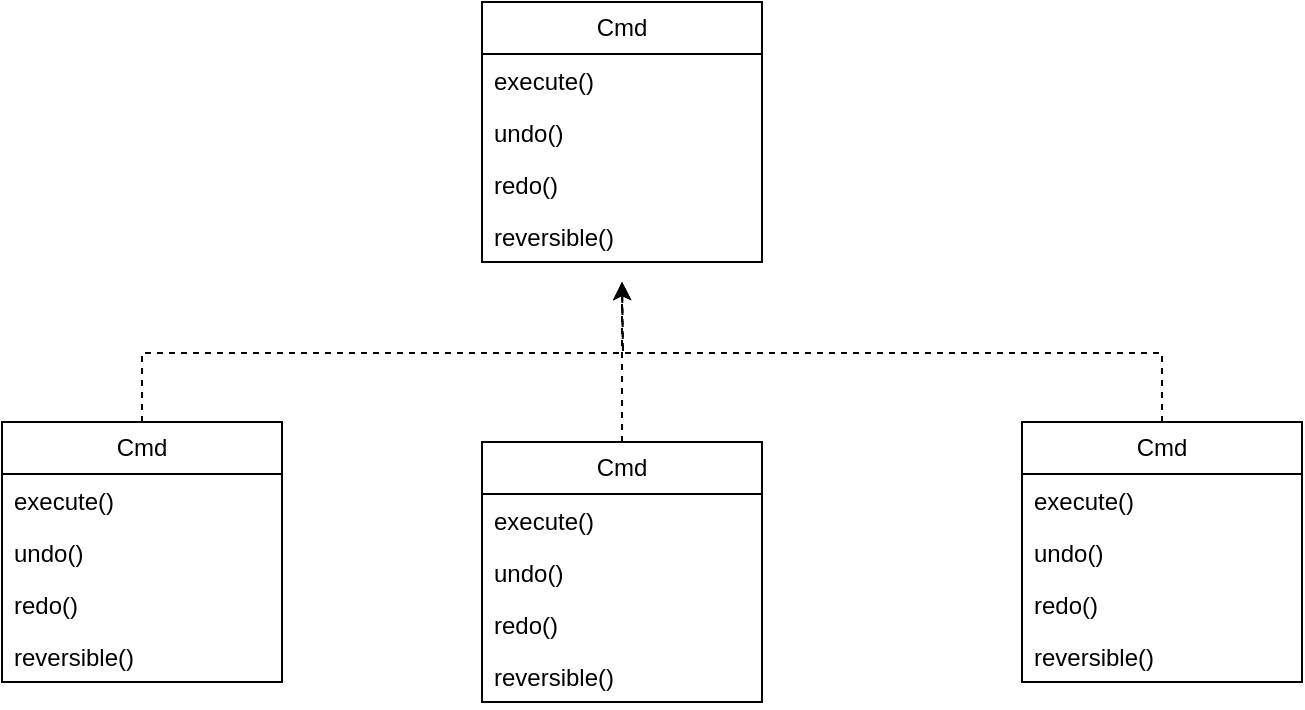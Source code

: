 <mxfile version="21.1.1" type="github">
  <diagram name="Page-1" id="n4n5ThoenwLdzEtqPgNY">
    <mxGraphModel dx="1242" dy="665" grid="1" gridSize="10" guides="1" tooltips="1" connect="1" arrows="1" fold="1" page="1" pageScale="1" pageWidth="850" pageHeight="1100" math="0" shadow="0">
      <root>
        <mxCell id="0" />
        <mxCell id="1" parent="0" />
        <mxCell id="FuMcxeFAYr0YSXhhS6ZW-4" value="Cmd" style="swimlane;fontStyle=0;childLayout=stackLayout;horizontal=1;startSize=26;fillColor=none;horizontalStack=0;resizeParent=1;resizeParentMax=0;resizeLast=0;collapsible=1;marginBottom=0;whiteSpace=wrap;html=1;" vertex="1" parent="1">
          <mxGeometry x="350" y="240" width="140" height="130" as="geometry" />
        </mxCell>
        <mxCell id="FuMcxeFAYr0YSXhhS6ZW-5" value="execute()" style="text;strokeColor=none;fillColor=none;align=left;verticalAlign=top;spacingLeft=4;spacingRight=4;overflow=hidden;rotatable=0;points=[[0,0.5],[1,0.5]];portConstraint=eastwest;whiteSpace=wrap;html=1;" vertex="1" parent="FuMcxeFAYr0YSXhhS6ZW-4">
          <mxGeometry y="26" width="140" height="26" as="geometry" />
        </mxCell>
        <mxCell id="FuMcxeFAYr0YSXhhS6ZW-6" value="undo()" style="text;strokeColor=none;fillColor=none;align=left;verticalAlign=top;spacingLeft=4;spacingRight=4;overflow=hidden;rotatable=0;points=[[0,0.5],[1,0.5]];portConstraint=eastwest;whiteSpace=wrap;html=1;" vertex="1" parent="FuMcxeFAYr0YSXhhS6ZW-4">
          <mxGeometry y="52" width="140" height="26" as="geometry" />
        </mxCell>
        <mxCell id="FuMcxeFAYr0YSXhhS6ZW-7" value="&lt;div&gt;redo()&lt;/div&gt;&lt;div&gt;&lt;br&gt;&lt;/div&gt;" style="text;strokeColor=none;fillColor=none;align=left;verticalAlign=top;spacingLeft=4;spacingRight=4;overflow=hidden;rotatable=0;points=[[0,0.5],[1,0.5]];portConstraint=eastwest;whiteSpace=wrap;html=1;" vertex="1" parent="FuMcxeFAYr0YSXhhS6ZW-4">
          <mxGeometry y="78" width="140" height="26" as="geometry" />
        </mxCell>
        <mxCell id="FuMcxeFAYr0YSXhhS6ZW-8" value="reversible()" style="text;strokeColor=none;fillColor=none;align=left;verticalAlign=top;spacingLeft=4;spacingRight=4;overflow=hidden;rotatable=0;points=[[0,0.5],[1,0.5]];portConstraint=eastwest;whiteSpace=wrap;html=1;" vertex="1" parent="FuMcxeFAYr0YSXhhS6ZW-4">
          <mxGeometry y="104" width="140" height="26" as="geometry" />
        </mxCell>
        <mxCell id="FuMcxeFAYr0YSXhhS6ZW-24" style="edgeStyle=orthogonalEdgeStyle;rounded=0;orthogonalLoop=1;jettySize=auto;html=1;exitX=0.5;exitY=0;exitDx=0;exitDy=0;dashed=1;" edge="1" parent="1" source="FuMcxeFAYr0YSXhhS6ZW-9">
          <mxGeometry relative="1" as="geometry">
            <mxPoint x="420" y="380" as="targetPoint" />
          </mxGeometry>
        </mxCell>
        <mxCell id="FuMcxeFAYr0YSXhhS6ZW-9" value="Cmd" style="swimlane;fontStyle=0;childLayout=stackLayout;horizontal=1;startSize=26;fillColor=none;horizontalStack=0;resizeParent=1;resizeParentMax=0;resizeLast=0;collapsible=1;marginBottom=0;whiteSpace=wrap;html=1;" vertex="1" parent="1">
          <mxGeometry x="110" y="450" width="140" height="130" as="geometry" />
        </mxCell>
        <mxCell id="FuMcxeFAYr0YSXhhS6ZW-10" value="execute()" style="text;strokeColor=none;fillColor=none;align=left;verticalAlign=top;spacingLeft=4;spacingRight=4;overflow=hidden;rotatable=0;points=[[0,0.5],[1,0.5]];portConstraint=eastwest;whiteSpace=wrap;html=1;" vertex="1" parent="FuMcxeFAYr0YSXhhS6ZW-9">
          <mxGeometry y="26" width="140" height="26" as="geometry" />
        </mxCell>
        <mxCell id="FuMcxeFAYr0YSXhhS6ZW-11" value="undo()" style="text;strokeColor=none;fillColor=none;align=left;verticalAlign=top;spacingLeft=4;spacingRight=4;overflow=hidden;rotatable=0;points=[[0,0.5],[1,0.5]];portConstraint=eastwest;whiteSpace=wrap;html=1;" vertex="1" parent="FuMcxeFAYr0YSXhhS6ZW-9">
          <mxGeometry y="52" width="140" height="26" as="geometry" />
        </mxCell>
        <mxCell id="FuMcxeFAYr0YSXhhS6ZW-12" value="&lt;div&gt;redo()&lt;/div&gt;&lt;div&gt;&lt;br&gt;&lt;/div&gt;" style="text;strokeColor=none;fillColor=none;align=left;verticalAlign=top;spacingLeft=4;spacingRight=4;overflow=hidden;rotatable=0;points=[[0,0.5],[1,0.5]];portConstraint=eastwest;whiteSpace=wrap;html=1;" vertex="1" parent="FuMcxeFAYr0YSXhhS6ZW-9">
          <mxGeometry y="78" width="140" height="26" as="geometry" />
        </mxCell>
        <mxCell id="FuMcxeFAYr0YSXhhS6ZW-13" value="reversible()" style="text;strokeColor=none;fillColor=none;align=left;verticalAlign=top;spacingLeft=4;spacingRight=4;overflow=hidden;rotatable=0;points=[[0,0.5],[1,0.5]];portConstraint=eastwest;whiteSpace=wrap;html=1;" vertex="1" parent="FuMcxeFAYr0YSXhhS6ZW-9">
          <mxGeometry y="104" width="140" height="26" as="geometry" />
        </mxCell>
        <mxCell id="FuMcxeFAYr0YSXhhS6ZW-25" style="edgeStyle=orthogonalEdgeStyle;rounded=0;orthogonalLoop=1;jettySize=auto;html=1;exitX=0.5;exitY=0;exitDx=0;exitDy=0;dashed=1;" edge="1" parent="1" source="FuMcxeFAYr0YSXhhS6ZW-14">
          <mxGeometry relative="1" as="geometry">
            <mxPoint x="420" y="380" as="targetPoint" />
          </mxGeometry>
        </mxCell>
        <mxCell id="FuMcxeFAYr0YSXhhS6ZW-14" value="Cmd" style="swimlane;fontStyle=0;childLayout=stackLayout;horizontal=1;startSize=26;fillColor=none;horizontalStack=0;resizeParent=1;resizeParentMax=0;resizeLast=0;collapsible=1;marginBottom=0;whiteSpace=wrap;html=1;" vertex="1" parent="1">
          <mxGeometry x="350" y="460" width="140" height="130" as="geometry" />
        </mxCell>
        <mxCell id="FuMcxeFAYr0YSXhhS6ZW-15" value="execute()" style="text;strokeColor=none;fillColor=none;align=left;verticalAlign=top;spacingLeft=4;spacingRight=4;overflow=hidden;rotatable=0;points=[[0,0.5],[1,0.5]];portConstraint=eastwest;whiteSpace=wrap;html=1;" vertex="1" parent="FuMcxeFAYr0YSXhhS6ZW-14">
          <mxGeometry y="26" width="140" height="26" as="geometry" />
        </mxCell>
        <mxCell id="FuMcxeFAYr0YSXhhS6ZW-16" value="undo()" style="text;strokeColor=none;fillColor=none;align=left;verticalAlign=top;spacingLeft=4;spacingRight=4;overflow=hidden;rotatable=0;points=[[0,0.5],[1,0.5]];portConstraint=eastwest;whiteSpace=wrap;html=1;" vertex="1" parent="FuMcxeFAYr0YSXhhS6ZW-14">
          <mxGeometry y="52" width="140" height="26" as="geometry" />
        </mxCell>
        <mxCell id="FuMcxeFAYr0YSXhhS6ZW-17" value="&lt;div&gt;redo()&lt;/div&gt;&lt;div&gt;&lt;br&gt;&lt;/div&gt;" style="text;strokeColor=none;fillColor=none;align=left;verticalAlign=top;spacingLeft=4;spacingRight=4;overflow=hidden;rotatable=0;points=[[0,0.5],[1,0.5]];portConstraint=eastwest;whiteSpace=wrap;html=1;" vertex="1" parent="FuMcxeFAYr0YSXhhS6ZW-14">
          <mxGeometry y="78" width="140" height="26" as="geometry" />
        </mxCell>
        <mxCell id="FuMcxeFAYr0YSXhhS6ZW-18" value="reversible()" style="text;strokeColor=none;fillColor=none;align=left;verticalAlign=top;spacingLeft=4;spacingRight=4;overflow=hidden;rotatable=0;points=[[0,0.5],[1,0.5]];portConstraint=eastwest;whiteSpace=wrap;html=1;" vertex="1" parent="FuMcxeFAYr0YSXhhS6ZW-14">
          <mxGeometry y="104" width="140" height="26" as="geometry" />
        </mxCell>
        <mxCell id="FuMcxeFAYr0YSXhhS6ZW-26" style="edgeStyle=orthogonalEdgeStyle;rounded=0;orthogonalLoop=1;jettySize=auto;html=1;exitX=0.5;exitY=0;exitDx=0;exitDy=0;dashed=1;" edge="1" parent="1" source="FuMcxeFAYr0YSXhhS6ZW-19">
          <mxGeometry relative="1" as="geometry">
            <mxPoint x="420" y="380" as="targetPoint" />
          </mxGeometry>
        </mxCell>
        <mxCell id="FuMcxeFAYr0YSXhhS6ZW-19" value="Cmd" style="swimlane;fontStyle=0;childLayout=stackLayout;horizontal=1;startSize=26;fillColor=none;horizontalStack=0;resizeParent=1;resizeParentMax=0;resizeLast=0;collapsible=1;marginBottom=0;whiteSpace=wrap;html=1;" vertex="1" parent="1">
          <mxGeometry x="620" y="450" width="140" height="130" as="geometry" />
        </mxCell>
        <mxCell id="FuMcxeFAYr0YSXhhS6ZW-20" value="execute()" style="text;strokeColor=none;fillColor=none;align=left;verticalAlign=top;spacingLeft=4;spacingRight=4;overflow=hidden;rotatable=0;points=[[0,0.5],[1,0.5]];portConstraint=eastwest;whiteSpace=wrap;html=1;" vertex="1" parent="FuMcxeFAYr0YSXhhS6ZW-19">
          <mxGeometry y="26" width="140" height="26" as="geometry" />
        </mxCell>
        <mxCell id="FuMcxeFAYr0YSXhhS6ZW-21" value="undo()" style="text;strokeColor=none;fillColor=none;align=left;verticalAlign=top;spacingLeft=4;spacingRight=4;overflow=hidden;rotatable=0;points=[[0,0.5],[1,0.5]];portConstraint=eastwest;whiteSpace=wrap;html=1;" vertex="1" parent="FuMcxeFAYr0YSXhhS6ZW-19">
          <mxGeometry y="52" width="140" height="26" as="geometry" />
        </mxCell>
        <mxCell id="FuMcxeFAYr0YSXhhS6ZW-22" value="&lt;div&gt;redo()&lt;/div&gt;&lt;div&gt;&lt;br&gt;&lt;/div&gt;" style="text;strokeColor=none;fillColor=none;align=left;verticalAlign=top;spacingLeft=4;spacingRight=4;overflow=hidden;rotatable=0;points=[[0,0.5],[1,0.5]];portConstraint=eastwest;whiteSpace=wrap;html=1;" vertex="1" parent="FuMcxeFAYr0YSXhhS6ZW-19">
          <mxGeometry y="78" width="140" height="26" as="geometry" />
        </mxCell>
        <mxCell id="FuMcxeFAYr0YSXhhS6ZW-23" value="reversible()" style="text;strokeColor=none;fillColor=none;align=left;verticalAlign=top;spacingLeft=4;spacingRight=4;overflow=hidden;rotatable=0;points=[[0,0.5],[1,0.5]];portConstraint=eastwest;whiteSpace=wrap;html=1;" vertex="1" parent="FuMcxeFAYr0YSXhhS6ZW-19">
          <mxGeometry y="104" width="140" height="26" as="geometry" />
        </mxCell>
      </root>
    </mxGraphModel>
  </diagram>
</mxfile>
